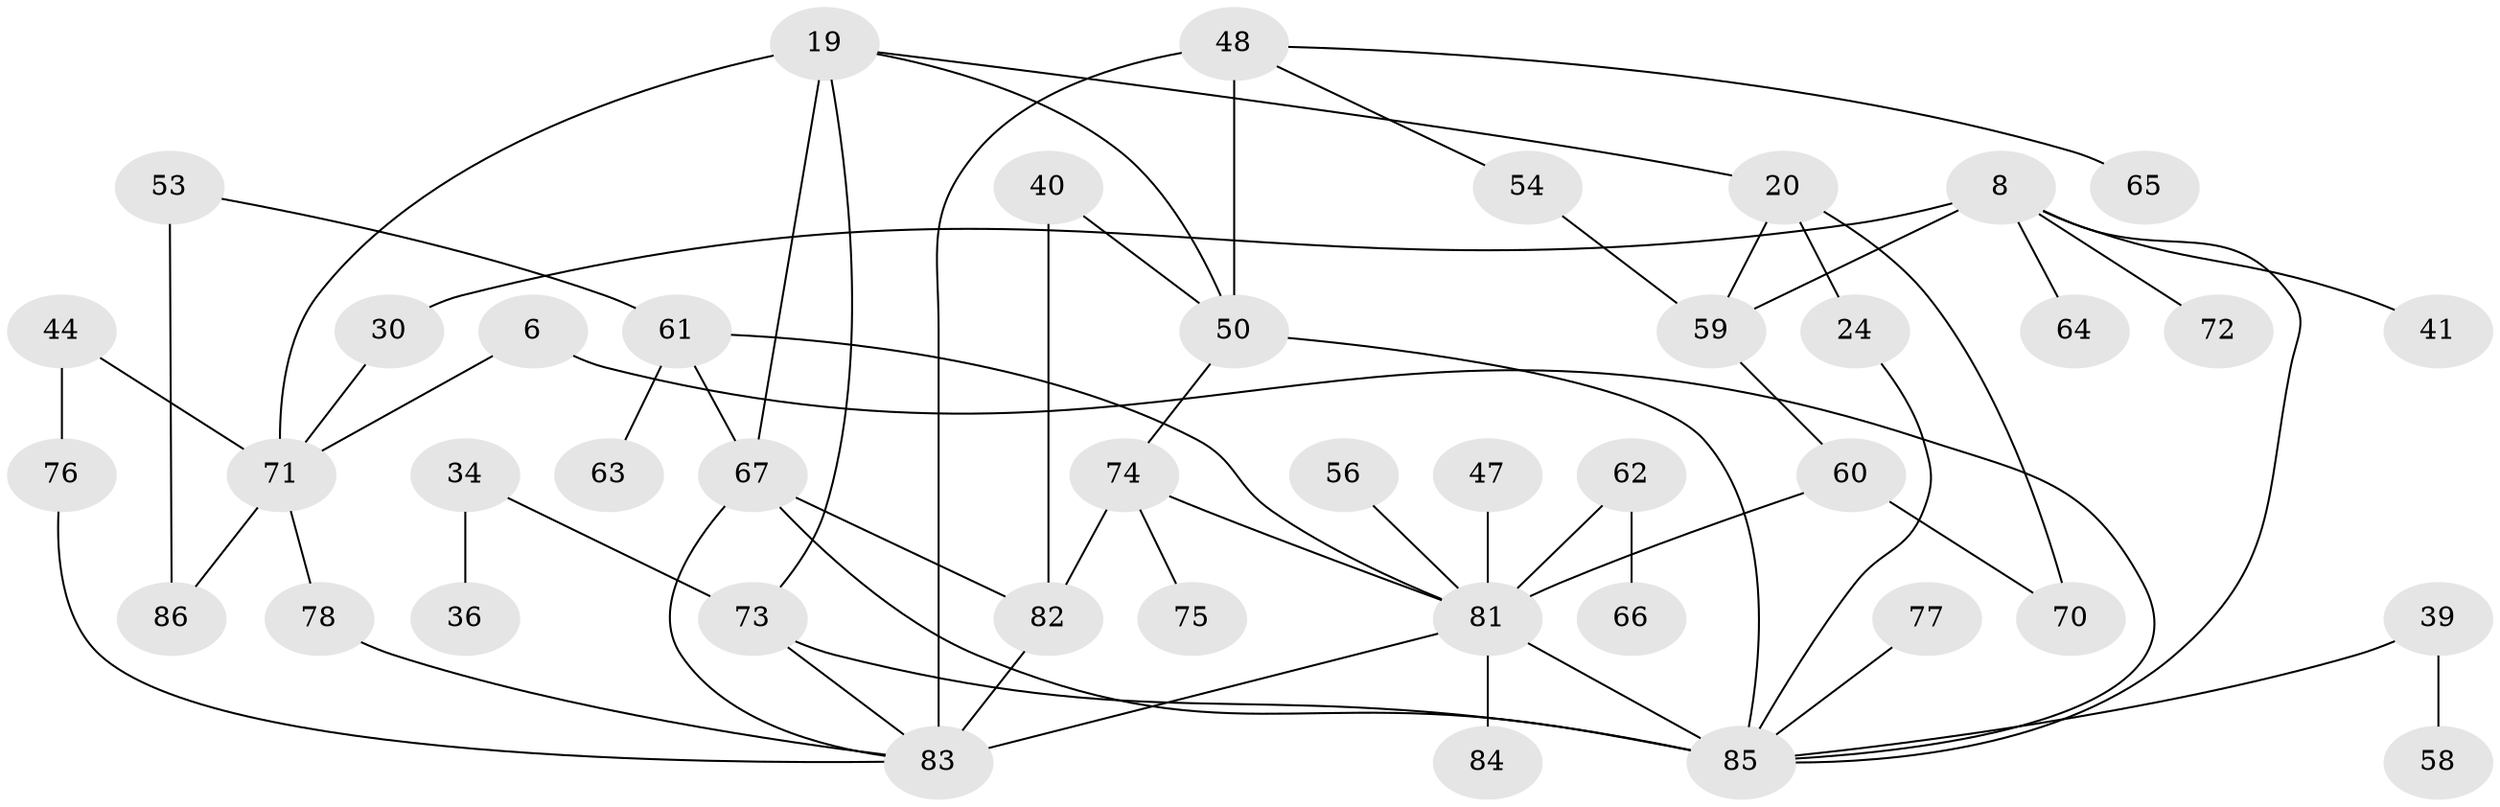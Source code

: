 // original degree distribution, {6: 0.03488372093023256, 7: 0.03488372093023256, 4: 0.11627906976744186, 3: 0.29069767441860467, 2: 0.3023255813953488, 8: 0.011627906976744186, 5: 0.03488372093023256, 1: 0.1744186046511628}
// Generated by graph-tools (version 1.1) at 2025/42/03/09/25 04:42:04]
// undirected, 43 vertices, 62 edges
graph export_dot {
graph [start="1"]
  node [color=gray90,style=filled];
  6;
  8;
  19;
  20;
  24;
  30;
  34;
  36;
  39;
  40;
  41;
  44;
  47;
  48 [super="+38"];
  50 [super="+12+29"];
  53;
  54 [super="+27"];
  56 [super="+46"];
  58;
  59 [super="+9"];
  60 [super="+42"];
  61 [super="+21"];
  62;
  63;
  64;
  65;
  66;
  67 [super="+37"];
  70;
  71 [super="+25+55"];
  72;
  73 [super="+10+16+11"];
  74 [super="+45"];
  75;
  76;
  77;
  78;
  81 [super="+80+52"];
  82 [super="+51"];
  83 [super="+5+23+79"];
  84;
  85 [super="+17+22+69"];
  86;
  6 -- 85;
  6 -- 71;
  8 -- 30;
  8 -- 41;
  8 -- 64;
  8 -- 72;
  8 -- 59 [weight=2];
  8 -- 85;
  19 -- 71 [weight=3];
  19 -- 50 [weight=2];
  19 -- 20;
  19 -- 73;
  19 -- 67;
  20 -- 70;
  20 -- 24;
  20 -- 59;
  24 -- 85;
  30 -- 71;
  34 -- 36;
  34 -- 73;
  39 -- 58;
  39 -- 85;
  40 -- 82;
  40 -- 50;
  44 -- 76;
  44 -- 71;
  47 -- 81;
  48 -- 50 [weight=2];
  48 -- 65;
  48 -- 83 [weight=3];
  48 -- 54;
  50 -- 85 [weight=4];
  50 -- 74;
  53 -- 86;
  53 -- 61;
  54 -- 59;
  56 -- 81 [weight=2];
  59 -- 60;
  60 -- 81 [weight=2];
  60 -- 70;
  61 -- 63;
  61 -- 67;
  61 -- 81;
  62 -- 66;
  62 -- 81;
  67 -- 82 [weight=2];
  67 -- 85 [weight=2];
  67 -- 83;
  71 -- 86;
  71 -- 78;
  73 -- 83;
  73 -- 85 [weight=2];
  74 -- 81;
  74 -- 82;
  74 -- 75;
  76 -- 83;
  77 -- 85;
  78 -- 83;
  81 -- 85 [weight=3];
  81 -- 83;
  81 -- 84;
  82 -- 83;
}
